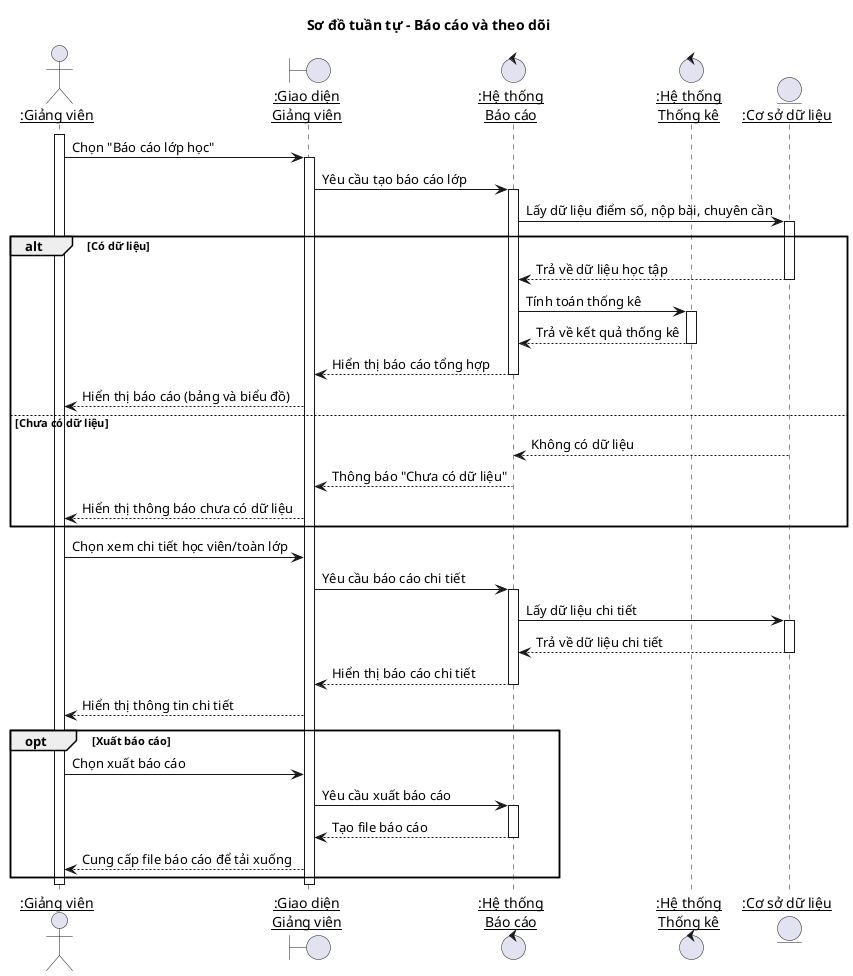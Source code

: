 @startuml
title Sơ đồ tuần tự - Báo cáo và theo dõi

skinparam participantPadding 20
skinparam boxPadding 10

actor "<u>:Giảng viên" as Teacher
boundary "<u>:Giao diện\n<u>Giảng viên" as UI
control "<u>:Hệ thống\n<u>Báo cáo" as ReportSystem
control "<u>:Hệ thống\n<u>Thống kê" as StatisticsSystem
entity "<u>:Cơ sở dữ liệu" as StudyDB

activate Teacher
Teacher -> UI: Chọn "Báo cáo lớp học"
activate UI
UI -> ReportSystem: Yêu cầu tạo báo cáo lớp
activate ReportSystem
ReportSystem -> StudyDB: Lấy dữ liệu điểm số, nộp bài, chuyên cần
activate StudyDB

alt Có dữ liệu
    StudyDB --> ReportSystem: Trả về dữ liệu học tập
    deactivate StudyDB
    ReportSystem -> StatisticsSystem: Tính toán thống kê
    activate StatisticsSystem
    StatisticsSystem --> ReportSystem: Trả về kết quả thống kê
    deactivate StatisticsSystem
    ReportSystem --> UI: Hiển thị báo cáo tổng hợp
    deactivate ReportSystem
    UI --> Teacher: Hiển thị báo cáo (bảng và biểu đồ)
else Chưa có dữ liệu
    StudyDB --> ReportSystem: Không có dữ liệu
    deactivate StudyDB
    ReportSystem --> UI: Thông báo "Chưa có dữ liệu"
    deactivate ReportSystem
    UI --> Teacher: Hiển thị thông báo chưa có dữ liệu
end

Teacher -> UI: Chọn xem chi tiết học viên/toàn lớp
UI -> ReportSystem: Yêu cầu báo cáo chi tiết
activate ReportSystem
ReportSystem -> StudyDB: Lấy dữ liệu chi tiết
activate StudyDB
StudyDB --> ReportSystem: Trả về dữ liệu chi tiết
deactivate StudyDB
ReportSystem --> UI: Hiển thị báo cáo chi tiết
deactivate ReportSystem
UI --> Teacher: Hiển thị thông tin chi tiết

opt Xuất báo cáo
    Teacher -> UI: Chọn xuất báo cáo
    UI -> ReportSystem: Yêu cầu xuất báo cáo
    activate ReportSystem
    ReportSystem --> UI: Tạo file báo cáo
    deactivate ReportSystem
    UI --> Teacher: Cung cấp file báo cáo để tải xuống
end

deactivate UI
deactivate Teacher

@enduml
